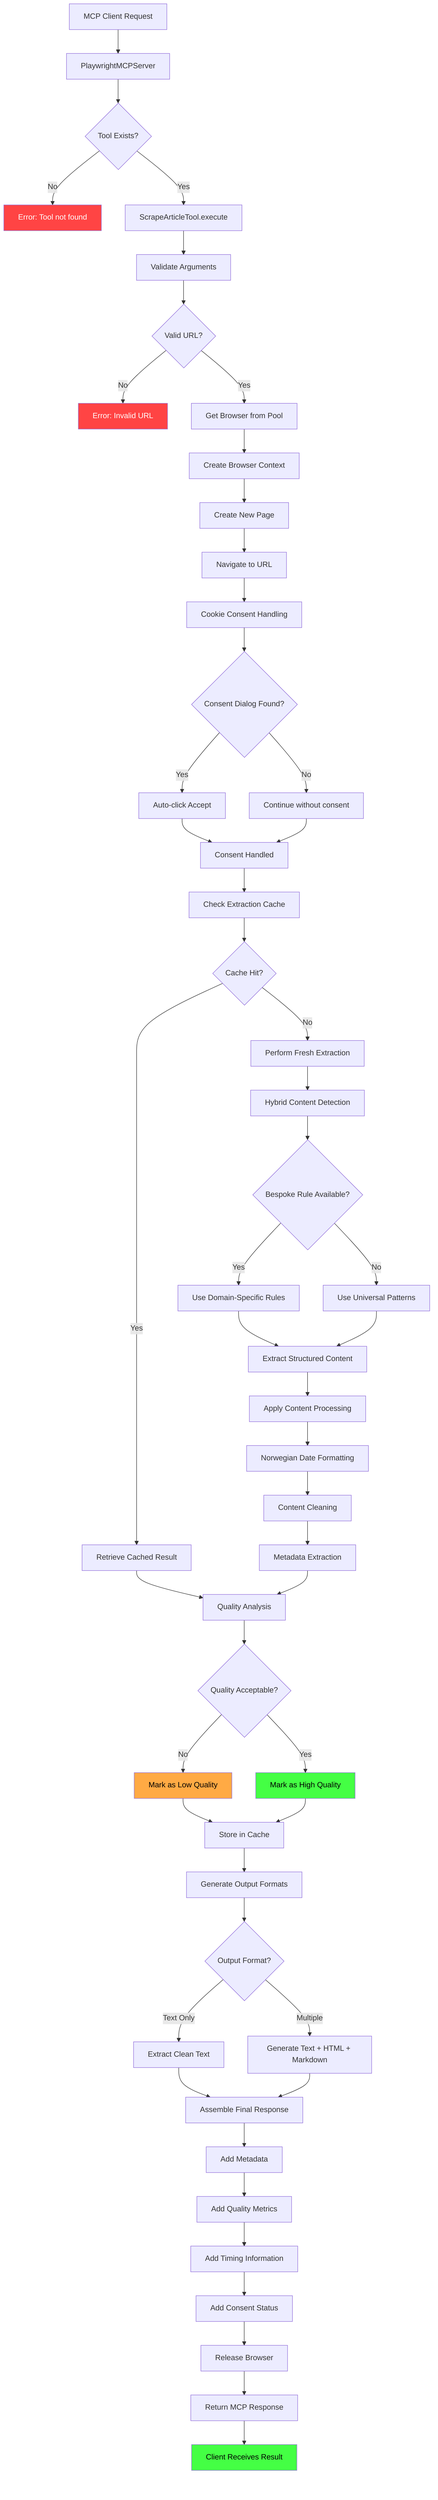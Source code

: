 graph TD
    A[MCP Client Request] --> B[PlaywrightMCPServer]
    B --> C{Tool Exists?}
    C -->|No| D[Error: Tool not found]
    C -->|Yes| E[ScrapeArticleTool.execute]
    E --> F[Validate Arguments]
    F --> G{Valid URL?}
    G -->|No| H[Error: Invalid URL]
    G -->|Yes| I[Get Browser from Pool]
    I --> J[Create Browser Context]
    J --> K[Create New Page]
    K --> L[Navigate to URL]
    L --> M[Cookie Consent Handling]
    M --> N{Consent Dialog Found?}
    N -->|Yes| O[Auto-click Accept]
    N -->|No| P[Continue without consent]
    O --> Q[Consent Handled]
    P --> Q
    Q --> R[Check Extraction Cache]
    R --> S{Cache Hit?}
    S -->|Yes| T[Retrieve Cached Result]
    S -->|No| U[Perform Fresh Extraction]
    U --> V[Hybrid Content Detection]
    V --> W{Bespoke Rule Available?}
    W -->|Yes| X[Use Domain-Specific Rules]
    W -->|No| Y[Use Universal Patterns]
    X --> Z[Extract Structured Content]
    Y --> Z
    Z --> AA[Apply Content Processing]
    AA --> BB[Norwegian Date Formatting]
    BB --> CC[Content Cleaning]
    CC --> DD[Metadata Extraction]
    T --> EE[Quality Analysis]
    DD --> EE
    EE --> FF{Quality Acceptable?}
    FF -->|No| GG[Mark as Low Quality]
    FF -->|Yes| HH[Mark as High Quality]
    GG --> II[Store in Cache]
    HH --> II
    II --> JJ[Generate Output Formats]
    JJ --> KK{Output Format?}
    KK -->|Text Only| LL[Extract Clean Text]
    KK -->|Multiple| MM[Generate Text + HTML + Markdown]
    LL --> NN[Assemble Final Response]
    MM --> NN
    NN --> OO[Add Metadata]
    OO --> PP[Add Quality Metrics]
    PP --> QQ[Add Timing Information]
    QQ --> RR[Add Consent Status]
    RR --> SS[Release Browser]
    SS --> TT[Return MCP Response]
    TT --> UU[Client Receives Result]
    style D fill: #ff4444, color: #fff
    style H fill: #ff4444, color: #fff
    style GG fill: #ffaa44, color: #000
    style HH fill: #44ff44, color: #000
    style UU fill: #44ff44, color: #000
    classDef errorState fill: #ff4444, stroke: #cc0000, stroke-width: 2px, color: #fff
    classDef warnState fill: #ffaa44, stroke: #cc6600, stroke-width: 2px, color: #000
    classDef successState fill: #44ff44, stroke: #00cc00, stroke-width: 2px, color: #000
    classDef processState fill: #ccccff, stroke: #0000ff, stroke-width: 1px